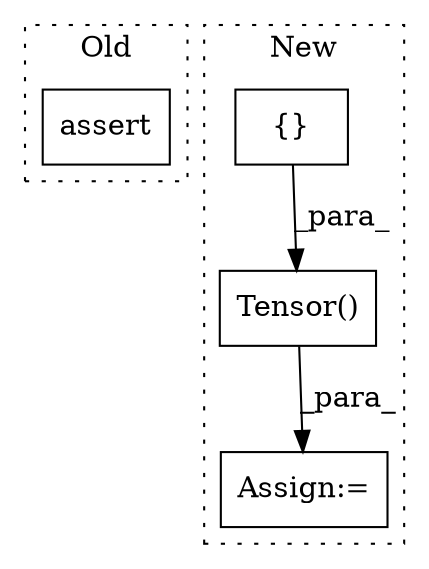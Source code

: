 digraph G {
subgraph cluster0 {
1 [label="assert" a="65" s="743" l="7" shape="box"];
label = "Old";
style="dotted";
}
subgraph cluster1 {
2 [label="Tensor()" a="75" s="876,924" l="13,1" shape="box"];
3 [label="{}" a="59" s="889,923" l="1,0" shape="box"];
4 [label="Assign:=" a="68" s="873" l="3" shape="box"];
label = "New";
style="dotted";
}
2 -> 4 [label="_para_"];
3 -> 2 [label="_para_"];
}